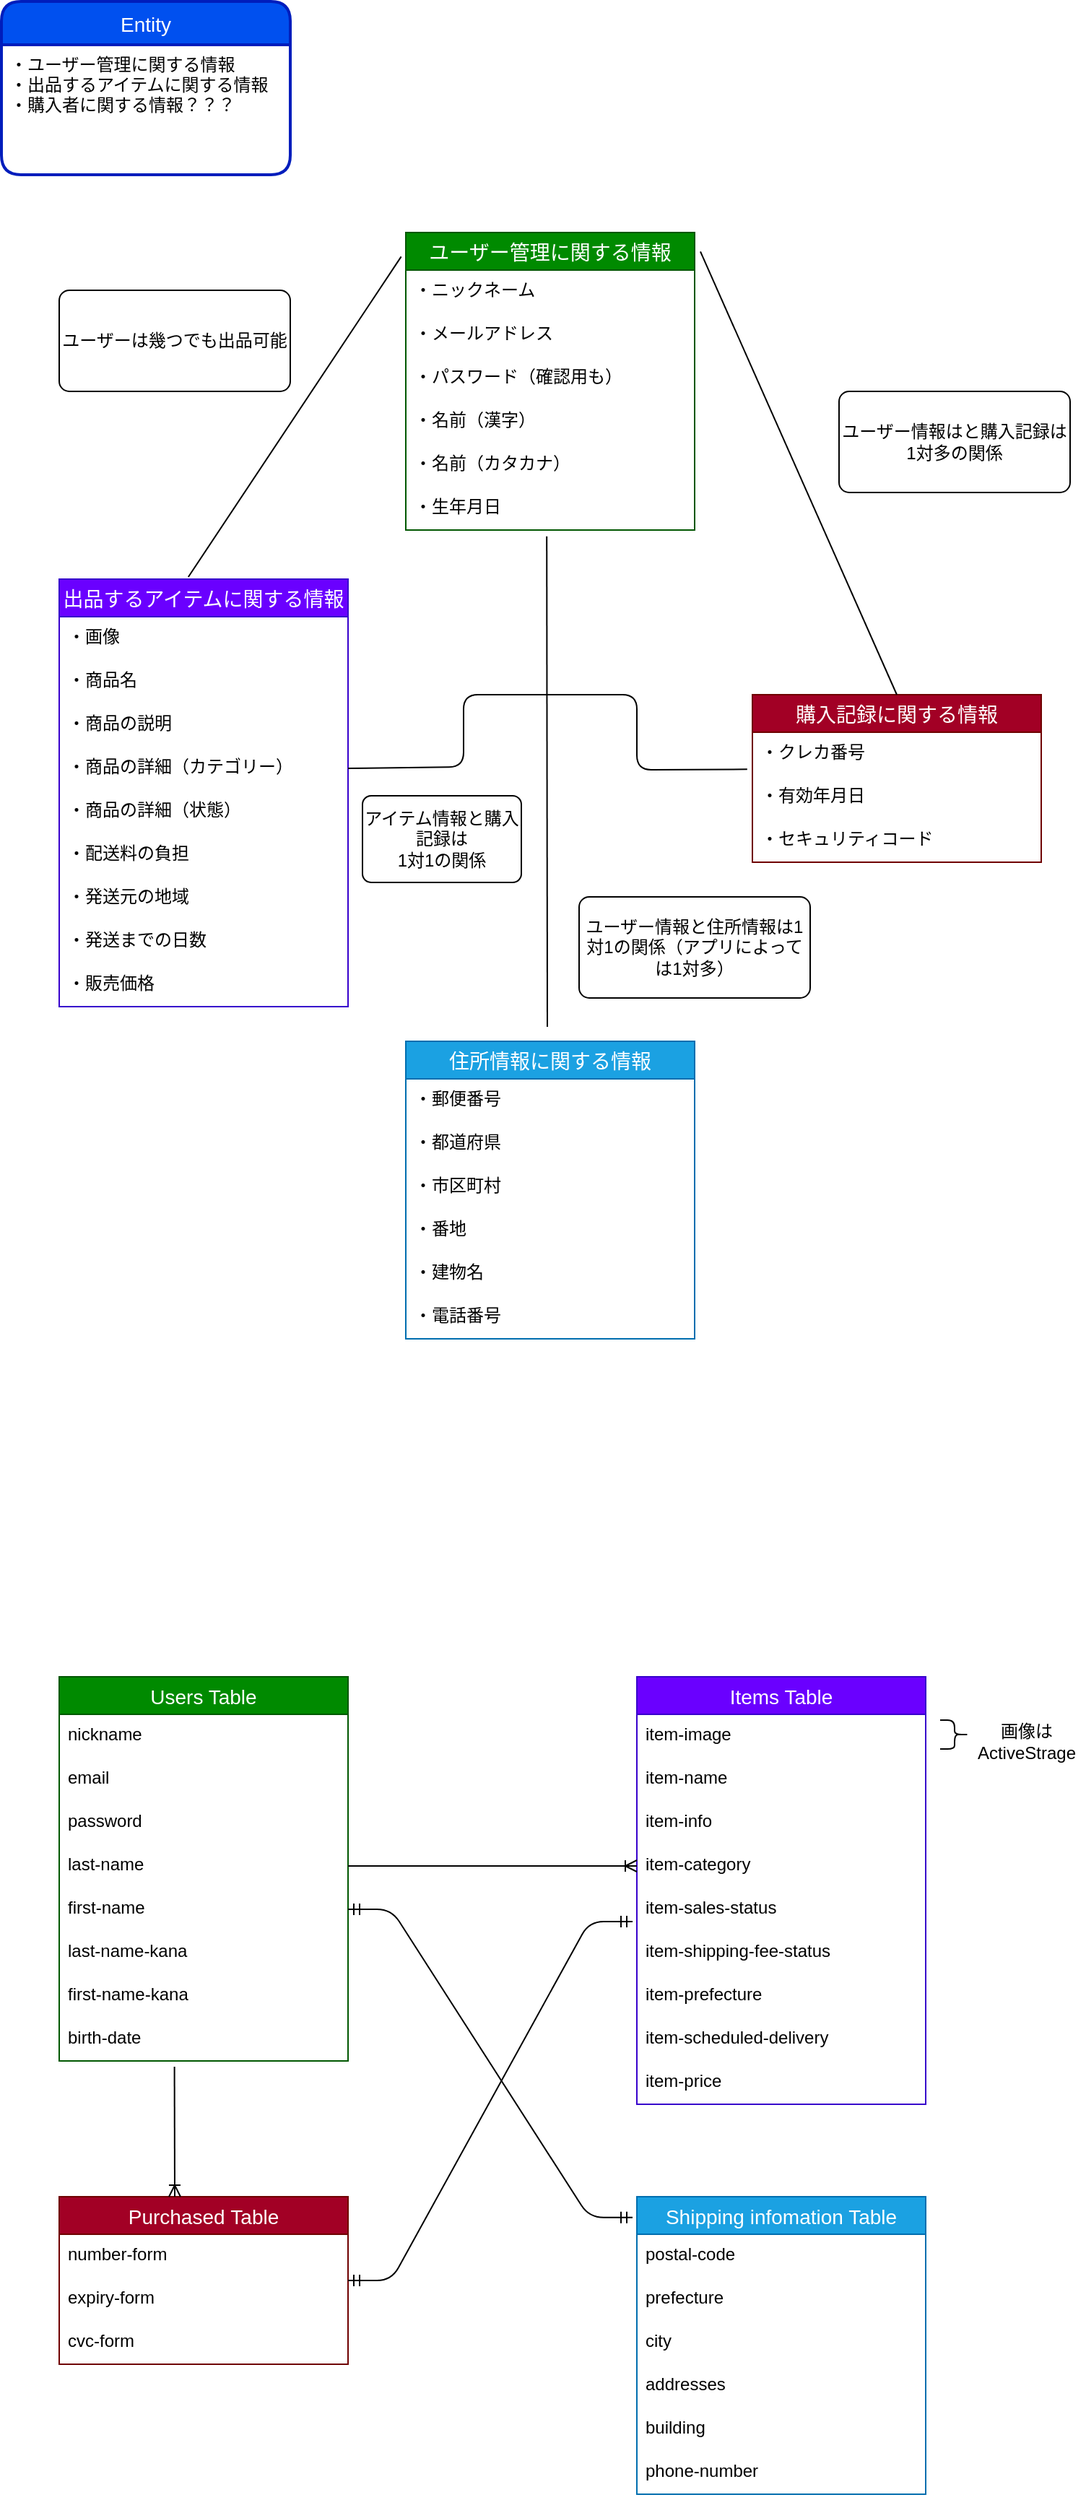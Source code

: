 <mxfile>
    <diagram id="-8MSd54DaZZSYHlFw9ma" name="ページ1">
        <mxGraphModel dx="438" dy="252" grid="1" gridSize="10" guides="1" tooltips="1" connect="1" arrows="1" fold="1" page="1" pageScale="1" pageWidth="827" pageHeight="1169" math="0" shadow="0">
            <root>
                <mxCell id="0"/>
                <mxCell id="1" parent="0"/>
                <mxCell id="2" value="Entity" style="swimlane;childLayout=stackLayout;horizontal=1;startSize=30;horizontalStack=0;rounded=1;fontSize=14;fontStyle=0;strokeWidth=2;resizeParent=0;resizeLast=1;shadow=0;dashed=0;align=center;fillColor=#0050ef;fontColor=#ffffff;strokeColor=#001DBC;" vertex="1" parent="1">
                    <mxGeometry x="40" y="40" width="200" height="120" as="geometry"/>
                </mxCell>
                <mxCell id="3" value="・ユーザー管理に関する情報&#10;・出品するアイテムに関する情報&#10;・購入者に関する情報？？？" style="align=left;strokeColor=none;fillColor=none;spacingLeft=4;fontSize=12;verticalAlign=top;resizable=0;rotatable=0;part=1;" vertex="1" parent="2">
                    <mxGeometry y="30" width="200" height="90" as="geometry"/>
                </mxCell>
                <mxCell id="18" value="ユーザー管理に関する情報" style="swimlane;fontStyle=0;childLayout=stackLayout;horizontal=1;startSize=26;horizontalStack=0;resizeParent=1;resizeParentMax=0;resizeLast=0;collapsible=1;marginBottom=0;align=center;fontSize=14;fillColor=#008a00;fontColor=#ffffff;strokeColor=#005700;" vertex="1" parent="1">
                    <mxGeometry x="320" y="200" width="200" height="206" as="geometry"/>
                </mxCell>
                <mxCell id="19" value="・ニックネーム" style="text;strokeColor=none;fillColor=none;spacingLeft=4;spacingRight=4;overflow=hidden;rotatable=0;points=[[0,0.5],[1,0.5]];portConstraint=eastwest;fontSize=12;" vertex="1" parent="18">
                    <mxGeometry y="26" width="200" height="30" as="geometry"/>
                </mxCell>
                <mxCell id="20" value="・メールアドレス" style="text;strokeColor=none;fillColor=none;spacingLeft=4;spacingRight=4;overflow=hidden;rotatable=0;points=[[0,0.5],[1,0.5]];portConstraint=eastwest;fontSize=12;" vertex="1" parent="18">
                    <mxGeometry y="56" width="200" height="30" as="geometry"/>
                </mxCell>
                <mxCell id="23" value="・パスワード（確認用も）" style="text;strokeColor=none;fillColor=none;spacingLeft=4;spacingRight=4;overflow=hidden;rotatable=0;points=[[0,0.5],[1,0.5]];portConstraint=eastwest;fontSize=12;" vertex="1" parent="18">
                    <mxGeometry y="86" width="200" height="30" as="geometry"/>
                </mxCell>
                <mxCell id="21" value="・名前（漢字）" style="text;strokeColor=none;fillColor=none;spacingLeft=4;spacingRight=4;overflow=hidden;rotatable=0;points=[[0,0.5],[1,0.5]];portConstraint=eastwest;fontSize=12;" vertex="1" parent="18">
                    <mxGeometry y="116" width="200" height="30" as="geometry"/>
                </mxCell>
                <mxCell id="24" value="・名前（カタカナ）" style="text;strokeColor=none;fillColor=none;spacingLeft=4;spacingRight=4;overflow=hidden;rotatable=0;points=[[0,0.5],[1,0.5]];portConstraint=eastwest;fontSize=12;" vertex="1" parent="18">
                    <mxGeometry y="146" width="200" height="30" as="geometry"/>
                </mxCell>
                <mxCell id="25" value="・生年月日" style="text;strokeColor=none;fillColor=none;spacingLeft=4;spacingRight=4;overflow=hidden;rotatable=0;points=[[0,0.5],[1,0.5]];portConstraint=eastwest;fontSize=12;" vertex="1" parent="18">
                    <mxGeometry y="176" width="200" height="30" as="geometry"/>
                </mxCell>
                <mxCell id="26" value="出品するアイテムに関する情報" style="swimlane;fontStyle=0;childLayout=stackLayout;horizontal=1;startSize=26;horizontalStack=0;resizeParent=1;resizeParentMax=0;resizeLast=0;collapsible=1;marginBottom=0;align=center;fontSize=14;fillColor=#6a00ff;fontColor=#ffffff;strokeColor=#3700CC;" vertex="1" parent="1">
                    <mxGeometry x="80" y="440" width="200" height="296" as="geometry"/>
                </mxCell>
                <mxCell id="27" value="・画像" style="text;strokeColor=none;fillColor=none;spacingLeft=4;spacingRight=4;overflow=hidden;rotatable=0;points=[[0,0.5],[1,0.5]];portConstraint=eastwest;fontSize=12;" vertex="1" parent="26">
                    <mxGeometry y="26" width="200" height="30" as="geometry"/>
                </mxCell>
                <mxCell id="28" value="・商品名" style="text;strokeColor=none;fillColor=none;spacingLeft=4;spacingRight=4;overflow=hidden;rotatable=0;points=[[0,0.5],[1,0.5]];portConstraint=eastwest;fontSize=12;" vertex="1" parent="26">
                    <mxGeometry y="56" width="200" height="30" as="geometry"/>
                </mxCell>
                <mxCell id="29" value="・商品の説明" style="text;strokeColor=none;fillColor=none;spacingLeft=4;spacingRight=4;overflow=hidden;rotatable=0;points=[[0,0.5],[1,0.5]];portConstraint=eastwest;fontSize=12;" vertex="1" parent="26">
                    <mxGeometry y="86" width="200" height="30" as="geometry"/>
                </mxCell>
                <mxCell id="30" value="・商品の詳細（カテゴリー）" style="text;strokeColor=none;fillColor=none;spacingLeft=4;spacingRight=4;overflow=hidden;rotatable=0;points=[[0,0.5],[1,0.5]];portConstraint=eastwest;fontSize=12;" vertex="1" parent="26">
                    <mxGeometry y="116" width="200" height="30" as="geometry"/>
                </mxCell>
                <mxCell id="31" value="・商品の詳細（状態）" style="text;strokeColor=none;fillColor=none;spacingLeft=4;spacingRight=4;overflow=hidden;rotatable=0;points=[[0,0.5],[1,0.5]];portConstraint=eastwest;fontSize=12;" vertex="1" parent="26">
                    <mxGeometry y="146" width="200" height="30" as="geometry"/>
                </mxCell>
                <mxCell id="32" value="・配送料の負担" style="text;strokeColor=none;fillColor=none;spacingLeft=4;spacingRight=4;overflow=hidden;rotatable=0;points=[[0,0.5],[1,0.5]];portConstraint=eastwest;fontSize=12;" vertex="1" parent="26">
                    <mxGeometry y="176" width="200" height="30" as="geometry"/>
                </mxCell>
                <mxCell id="33" value="・発送元の地域" style="text;strokeColor=none;fillColor=none;spacingLeft=4;spacingRight=4;overflow=hidden;rotatable=0;points=[[0,0.5],[1,0.5]];portConstraint=eastwest;fontSize=12;" vertex="1" parent="26">
                    <mxGeometry y="206" width="200" height="30" as="geometry"/>
                </mxCell>
                <mxCell id="34" value="・発送までの日数" style="text;strokeColor=none;fillColor=none;spacingLeft=4;spacingRight=4;overflow=hidden;rotatable=0;points=[[0,0.5],[1,0.5]];portConstraint=eastwest;fontSize=12;" vertex="1" parent="26">
                    <mxGeometry y="236" width="200" height="30" as="geometry"/>
                </mxCell>
                <mxCell id="35" value="・販売価格" style="text;strokeColor=none;fillColor=none;spacingLeft=4;spacingRight=4;overflow=hidden;rotatable=0;points=[[0,0.5],[1,0.5]];portConstraint=eastwest;fontSize=12;" vertex="1" parent="26">
                    <mxGeometry y="266" width="200" height="30" as="geometry"/>
                </mxCell>
                <mxCell id="36" value="購入記録に関する情報" style="swimlane;fontStyle=0;childLayout=stackLayout;horizontal=1;startSize=26;horizontalStack=0;resizeParent=1;resizeParentMax=0;resizeLast=0;collapsible=1;marginBottom=0;align=center;fontSize=14;fillColor=#a20025;fontColor=#ffffff;strokeColor=#6F0000;" vertex="1" parent="1">
                    <mxGeometry x="560" y="520" width="200" height="116" as="geometry"/>
                </mxCell>
                <mxCell id="37" value="・クレカ番号" style="text;strokeColor=none;fillColor=none;spacingLeft=4;spacingRight=4;overflow=hidden;rotatable=0;points=[[0,0.5],[1,0.5]];portConstraint=eastwest;fontSize=12;" vertex="1" parent="36">
                    <mxGeometry y="26" width="200" height="30" as="geometry"/>
                </mxCell>
                <mxCell id="38" value="・有効年月日" style="text;strokeColor=none;fillColor=none;spacingLeft=4;spacingRight=4;overflow=hidden;rotatable=0;points=[[0,0.5],[1,0.5]];portConstraint=eastwest;fontSize=12;" vertex="1" parent="36">
                    <mxGeometry y="56" width="200" height="30" as="geometry"/>
                </mxCell>
                <mxCell id="39" value="・セキュリティコード" style="text;strokeColor=none;fillColor=none;spacingLeft=4;spacingRight=4;overflow=hidden;rotatable=0;points=[[0,0.5],[1,0.5]];portConstraint=eastwest;fontSize=12;" vertex="1" parent="36">
                    <mxGeometry y="86" width="200" height="30" as="geometry"/>
                </mxCell>
                <mxCell id="46" value="" style="endArrow=none;html=1;rounded=0;entryX=-0.016;entryY=0.081;entryDx=0;entryDy=0;entryPerimeter=0;exitX=0.447;exitY=-0.005;exitDx=0;exitDy=0;exitPerimeter=0;" edge="1" parent="1" source="26" target="18">
                    <mxGeometry relative="1" as="geometry">
                        <mxPoint x="170" y="390" as="sourcePoint"/>
                        <mxPoint x="330" y="390" as="targetPoint"/>
                    </mxGeometry>
                </mxCell>
                <mxCell id="47" value="" style="endArrow=none;html=1;rounded=0;entryX=1.02;entryY=0.064;entryDx=0;entryDy=0;entryPerimeter=0;exitX=0.5;exitY=0;exitDx=0;exitDy=0;" edge="1" parent="1" source="36" target="18">
                    <mxGeometry relative="1" as="geometry">
                        <mxPoint x="179.4" y="448.52" as="sourcePoint"/>
                        <mxPoint x="326.8" y="226.686" as="targetPoint"/>
                    </mxGeometry>
                </mxCell>
                <mxCell id="49" value="ユーザーは幾つでも出品可能" style="rounded=1;arcSize=10;whiteSpace=wrap;html=1;align=center;" vertex="1" parent="1">
                    <mxGeometry x="80" y="240" width="160" height="70" as="geometry"/>
                </mxCell>
                <mxCell id="50" value="ユーザー情報と住所情報は1対1の関係（アプリによっては1対多）" style="rounded=1;arcSize=10;whiteSpace=wrap;html=1;align=center;" vertex="1" parent="1">
                    <mxGeometry x="440" y="660" width="160" height="70" as="geometry"/>
                </mxCell>
                <mxCell id="51" value="ユーザー情報はと購入記録は&lt;br&gt;1対多の関係" style="rounded=1;arcSize=10;whiteSpace=wrap;html=1;align=center;" vertex="1" parent="1">
                    <mxGeometry x="620" y="310" width="160" height="70" as="geometry"/>
                </mxCell>
                <mxCell id="174" value="Users Table" style="swimlane;fontStyle=0;childLayout=stackLayout;horizontal=1;startSize=26;horizontalStack=0;resizeParent=1;resizeParentMax=0;resizeLast=0;collapsible=1;marginBottom=0;align=center;fontSize=14;fillColor=#008a00;fontColor=#ffffff;strokeColor=#005700;" vertex="1" parent="1">
                    <mxGeometry x="80" y="1200" width="200" height="266" as="geometry"/>
                </mxCell>
                <mxCell id="175" value="nickname" style="text;strokeColor=none;fillColor=none;spacingLeft=4;spacingRight=4;overflow=hidden;rotatable=0;points=[[0,0.5],[1,0.5]];portConstraint=eastwest;fontSize=12;" vertex="1" parent="174">
                    <mxGeometry y="26" width="200" height="30" as="geometry"/>
                </mxCell>
                <mxCell id="176" value="email" style="text;strokeColor=none;fillColor=none;spacingLeft=4;spacingRight=4;overflow=hidden;rotatable=0;points=[[0,0.5],[1,0.5]];portConstraint=eastwest;fontSize=12;" vertex="1" parent="174">
                    <mxGeometry y="56" width="200" height="30" as="geometry"/>
                </mxCell>
                <mxCell id="177" value="password" style="text;strokeColor=none;fillColor=none;spacingLeft=4;spacingRight=4;overflow=hidden;rotatable=0;points=[[0,0.5],[1,0.5]];portConstraint=eastwest;fontSize=12;" vertex="1" parent="174">
                    <mxGeometry y="86" width="200" height="30" as="geometry"/>
                </mxCell>
                <mxCell id="178" value="last-name" style="text;strokeColor=none;fillColor=none;spacingLeft=4;spacingRight=4;overflow=hidden;rotatable=0;points=[[0,0.5],[1,0.5]];portConstraint=eastwest;fontSize=12;" vertex="1" parent="174">
                    <mxGeometry y="116" width="200" height="30" as="geometry"/>
                </mxCell>
                <mxCell id="181" value="first-name" style="text;strokeColor=none;fillColor=none;spacingLeft=4;spacingRight=4;overflow=hidden;rotatable=0;points=[[0,0.5],[1,0.5]];portConstraint=eastwest;fontSize=12;" vertex="1" parent="174">
                    <mxGeometry y="146" width="200" height="30" as="geometry"/>
                </mxCell>
                <mxCell id="182" value="last-name-kana" style="text;strokeColor=none;fillColor=none;spacingLeft=4;spacingRight=4;overflow=hidden;rotatable=0;points=[[0,0.5],[1,0.5]];portConstraint=eastwest;fontSize=12;" vertex="1" parent="174">
                    <mxGeometry y="176" width="200" height="30" as="geometry"/>
                </mxCell>
                <mxCell id="179" value="first-name-kana" style="text;strokeColor=none;fillColor=none;spacingLeft=4;spacingRight=4;overflow=hidden;rotatable=0;points=[[0,0.5],[1,0.5]];portConstraint=eastwest;fontSize=12;" vertex="1" parent="174">
                    <mxGeometry y="206" width="200" height="30" as="geometry"/>
                </mxCell>
                <mxCell id="180" value="birth-date" style="text;strokeColor=none;fillColor=none;spacingLeft=4;spacingRight=4;overflow=hidden;rotatable=0;points=[[0,0.5],[1,0.5]];portConstraint=eastwest;fontSize=12;" vertex="1" parent="174">
                    <mxGeometry y="236" width="200" height="30" as="geometry"/>
                </mxCell>
                <mxCell id="183" value="Items Table" style="swimlane;fontStyle=0;childLayout=stackLayout;horizontal=1;startSize=26;horizontalStack=0;resizeParent=1;resizeParentMax=0;resizeLast=0;collapsible=1;marginBottom=0;align=center;fontSize=14;fillColor=#6a00ff;fontColor=#ffffff;strokeColor=#3700CC;" vertex="1" parent="1">
                    <mxGeometry x="480" y="1200" width="200" height="296" as="geometry"/>
                </mxCell>
                <mxCell id="184" value="item-image" style="text;strokeColor=none;fillColor=none;spacingLeft=4;spacingRight=4;overflow=hidden;rotatable=0;points=[[0,0.5],[1,0.5]];portConstraint=eastwest;fontSize=12;" vertex="1" parent="183">
                    <mxGeometry y="26" width="200" height="30" as="geometry"/>
                </mxCell>
                <mxCell id="185" value="item-name" style="text;strokeColor=none;fillColor=none;spacingLeft=4;spacingRight=4;overflow=hidden;rotatable=0;points=[[0,0.5],[1,0.5]];portConstraint=eastwest;fontSize=12;" vertex="1" parent="183">
                    <mxGeometry y="56" width="200" height="30" as="geometry"/>
                </mxCell>
                <mxCell id="186" value="item-info" style="text;strokeColor=none;fillColor=none;spacingLeft=4;spacingRight=4;overflow=hidden;rotatable=0;points=[[0,0.5],[1,0.5]];portConstraint=eastwest;fontSize=12;" vertex="1" parent="183">
                    <mxGeometry y="86" width="200" height="30" as="geometry"/>
                </mxCell>
                <mxCell id="187" value="item-category" style="text;strokeColor=none;fillColor=none;spacingLeft=4;spacingRight=4;overflow=hidden;rotatable=0;points=[[0,0.5],[1,0.5]];portConstraint=eastwest;fontSize=12;" vertex="1" parent="183">
                    <mxGeometry y="116" width="200" height="30" as="geometry"/>
                </mxCell>
                <mxCell id="188" value="item-sales-status" style="text;strokeColor=none;fillColor=none;spacingLeft=4;spacingRight=4;overflow=hidden;rotatable=0;points=[[0,0.5],[1,0.5]];portConstraint=eastwest;fontSize=12;" vertex="1" parent="183">
                    <mxGeometry y="146" width="200" height="30" as="geometry"/>
                </mxCell>
                <mxCell id="189" value="item-shipping-fee-status" style="text;strokeColor=none;fillColor=none;spacingLeft=4;spacingRight=4;overflow=hidden;rotatable=0;points=[[0,0.5],[1,0.5]];portConstraint=eastwest;fontSize=12;" vertex="1" parent="183">
                    <mxGeometry y="176" width="200" height="30" as="geometry"/>
                </mxCell>
                <mxCell id="190" value="item-prefecture" style="text;strokeColor=none;fillColor=none;spacingLeft=4;spacingRight=4;overflow=hidden;rotatable=0;points=[[0,0.5],[1,0.5]];portConstraint=eastwest;fontSize=12;" vertex="1" parent="183">
                    <mxGeometry y="206" width="200" height="30" as="geometry"/>
                </mxCell>
                <mxCell id="191" value="item-scheduled-delivery" style="text;strokeColor=none;fillColor=none;spacingLeft=4;spacingRight=4;overflow=hidden;rotatable=0;points=[[0,0.5],[1,0.5]];portConstraint=eastwest;fontSize=12;" vertex="1" parent="183">
                    <mxGeometry y="236" width="200" height="30" as="geometry"/>
                </mxCell>
                <mxCell id="192" value="item-price" style="text;strokeColor=none;fillColor=none;spacingLeft=4;spacingRight=4;overflow=hidden;rotatable=0;points=[[0,0.5],[1,0.5]];portConstraint=eastwest;fontSize=12;" vertex="1" parent="183">
                    <mxGeometry y="266" width="200" height="30" as="geometry"/>
                </mxCell>
                <mxCell id="193" value="Purchased Table" style="swimlane;fontStyle=0;childLayout=stackLayout;horizontal=1;startSize=26;horizontalStack=0;resizeParent=1;resizeParentMax=0;resizeLast=0;collapsible=1;marginBottom=0;align=center;fontSize=14;fillColor=#a20025;fontColor=#ffffff;strokeColor=#6F0000;" vertex="1" parent="1">
                    <mxGeometry x="80" y="1560" width="200" height="116" as="geometry"/>
                </mxCell>
                <mxCell id="194" value="number-form" style="text;strokeColor=none;fillColor=none;spacingLeft=4;spacingRight=4;overflow=hidden;rotatable=0;points=[[0,0.5],[1,0.5]];portConstraint=eastwest;fontSize=12;" vertex="1" parent="193">
                    <mxGeometry y="26" width="200" height="30" as="geometry"/>
                </mxCell>
                <mxCell id="195" value="expiry-form" style="text;strokeColor=none;fillColor=none;spacingLeft=4;spacingRight=4;overflow=hidden;rotatable=0;points=[[0,0.5],[1,0.5]];portConstraint=eastwest;fontSize=12;" vertex="1" parent="193">
                    <mxGeometry y="56" width="200" height="30" as="geometry"/>
                </mxCell>
                <mxCell id="196" value="cvc-form" style="text;strokeColor=none;fillColor=none;spacingLeft=4;spacingRight=4;overflow=hidden;rotatable=0;points=[[0,0.5],[1,0.5]];portConstraint=eastwest;fontSize=12;" vertex="1" parent="193">
                    <mxGeometry y="86" width="200" height="30" as="geometry"/>
                </mxCell>
                <mxCell id="206" value="" style="edgeStyle=entityRelationEdgeStyle;fontSize=12;html=1;endArrow=ERoneToMany;exitX=1;exitY=0.5;exitDx=0;exitDy=0;entryX=0;entryY=0.5;entryDx=0;entryDy=0;" edge="1" parent="1" source="178" target="187">
                    <mxGeometry width="100" height="100" relative="1" as="geometry">
                        <mxPoint x="340" y="1030" as="sourcePoint"/>
                        <mxPoint x="440" y="930" as="targetPoint"/>
                    </mxGeometry>
                </mxCell>
                <mxCell id="224" value="" style="endArrow=none;html=1;rounded=0;exitX=0.488;exitY=1.144;exitDx=0;exitDy=0;exitPerimeter=0;" edge="1" parent="1" source="25">
                    <mxGeometry relative="1" as="geometry">
                        <mxPoint x="670" y="740" as="sourcePoint"/>
                        <mxPoint x="418" y="750" as="targetPoint"/>
                    </mxGeometry>
                </mxCell>
                <mxCell id="225" value="住所情報に関する情報" style="swimlane;fontStyle=0;childLayout=stackLayout;horizontal=1;startSize=26;horizontalStack=0;resizeParent=1;resizeParentMax=0;resizeLast=0;collapsible=1;marginBottom=0;align=center;fontSize=14;fillColor=#1ba1e2;fontColor=#ffffff;strokeColor=#006EAF;" vertex="1" parent="1">
                    <mxGeometry x="320" y="760" width="200" height="206" as="geometry"/>
                </mxCell>
                <mxCell id="229" value="・郵便番号" style="text;strokeColor=none;fillColor=none;spacingLeft=4;spacingRight=4;overflow=hidden;rotatable=0;points=[[0,0.5],[1,0.5]];portConstraint=eastwest;fontSize=12;" vertex="1" parent="225">
                    <mxGeometry y="26" width="200" height="30" as="geometry"/>
                </mxCell>
                <mxCell id="230" value="・都道府県" style="text;strokeColor=none;fillColor=none;spacingLeft=4;spacingRight=4;overflow=hidden;rotatable=0;points=[[0,0.5],[1,0.5]];portConstraint=eastwest;fontSize=12;" vertex="1" parent="225">
                    <mxGeometry y="56" width="200" height="30" as="geometry"/>
                </mxCell>
                <mxCell id="231" value="・市区町村" style="text;strokeColor=none;fillColor=none;spacingLeft=4;spacingRight=4;overflow=hidden;rotatable=0;points=[[0,0.5],[1,0.5]];portConstraint=eastwest;fontSize=12;" vertex="1" parent="225">
                    <mxGeometry y="86" width="200" height="30" as="geometry"/>
                </mxCell>
                <mxCell id="232" value="・番地" style="text;strokeColor=none;fillColor=none;spacingLeft=4;spacingRight=4;overflow=hidden;rotatable=0;points=[[0,0.5],[1,0.5]];portConstraint=eastwest;fontSize=12;" vertex="1" parent="225">
                    <mxGeometry y="116" width="200" height="30" as="geometry"/>
                </mxCell>
                <mxCell id="233" value="・建物名" style="text;strokeColor=none;fillColor=none;spacingLeft=4;spacingRight=4;overflow=hidden;rotatable=0;points=[[0,0.5],[1,0.5]];portConstraint=eastwest;fontSize=12;" vertex="1" parent="225">
                    <mxGeometry y="146" width="200" height="30" as="geometry"/>
                </mxCell>
                <mxCell id="234" value="・電話番号" style="text;strokeColor=none;fillColor=none;spacingLeft=4;spacingRight=4;overflow=hidden;rotatable=0;points=[[0,0.5],[1,0.5]];portConstraint=eastwest;fontSize=12;" vertex="1" parent="225">
                    <mxGeometry y="176" width="200" height="30" as="geometry"/>
                </mxCell>
                <mxCell id="237" value="" style="endArrow=none;html=1;exitX=1;exitY=0.5;exitDx=0;exitDy=0;entryX=-0.018;entryY=-0.144;entryDx=0;entryDy=0;entryPerimeter=0;" edge="1" parent="1" source="30" target="38">
                    <mxGeometry width="50" height="50" relative="1" as="geometry">
                        <mxPoint x="440" y="500" as="sourcePoint"/>
                        <mxPoint x="490" y="450" as="targetPoint"/>
                        <Array as="points">
                            <mxPoint x="360" y="570"/>
                            <mxPoint x="360" y="520"/>
                            <mxPoint x="420" y="520"/>
                            <mxPoint x="480" y="520"/>
                            <mxPoint x="480" y="572"/>
                        </Array>
                    </mxGeometry>
                </mxCell>
                <mxCell id="239" value="アイテム情報と購入記録は&lt;br&gt;1対1の関係" style="rounded=1;arcSize=10;whiteSpace=wrap;html=1;align=center;" vertex="1" parent="1">
                    <mxGeometry x="290" y="590" width="110" height="60" as="geometry"/>
                </mxCell>
                <mxCell id="240" value="" style="shape=curlyBracket;whiteSpace=wrap;html=1;rounded=1;flipH=1;labelPosition=right;verticalLabelPosition=middle;align=left;verticalAlign=middle;" vertex="1" parent="1">
                    <mxGeometry x="690" y="1230" width="20" height="20" as="geometry"/>
                </mxCell>
                <mxCell id="241" value="画像はActiveStrage" style="text;html=1;strokeColor=none;fillColor=none;align=center;verticalAlign=middle;whiteSpace=wrap;rounded=0;" vertex="1" parent="1">
                    <mxGeometry x="710" y="1230" width="80" height="30" as="geometry"/>
                </mxCell>
                <mxCell id="242" value="Shipping infomation Table" style="swimlane;fontStyle=0;childLayout=stackLayout;horizontal=1;startSize=26;horizontalStack=0;resizeParent=1;resizeParentMax=0;resizeLast=0;collapsible=1;marginBottom=0;align=center;fontSize=14;fillColor=#1ba1e2;fontColor=#ffffff;strokeColor=#006EAF;" vertex="1" parent="1">
                    <mxGeometry x="480" y="1560" width="200" height="206" as="geometry"/>
                </mxCell>
                <mxCell id="249" value="postal-code" style="text;strokeColor=none;fillColor=none;spacingLeft=4;spacingRight=4;overflow=hidden;rotatable=0;points=[[0,0.5],[1,0.5]];portConstraint=eastwest;fontSize=12;" vertex="1" parent="242">
                    <mxGeometry y="26" width="200" height="30" as="geometry"/>
                </mxCell>
                <mxCell id="250" value="prefecture" style="text;strokeColor=none;fillColor=none;spacingLeft=4;spacingRight=4;overflow=hidden;rotatable=0;points=[[0,0.5],[1,0.5]];portConstraint=eastwest;fontSize=12;" vertex="1" parent="242">
                    <mxGeometry y="56" width="200" height="30" as="geometry"/>
                </mxCell>
                <mxCell id="251" value="city" style="text;strokeColor=none;fillColor=none;spacingLeft=4;spacingRight=4;overflow=hidden;rotatable=0;points=[[0,0.5],[1,0.5]];portConstraint=eastwest;fontSize=12;" vertex="1" parent="242">
                    <mxGeometry y="86" width="200" height="30" as="geometry"/>
                </mxCell>
                <mxCell id="252" value="addresses" style="text;strokeColor=none;fillColor=none;spacingLeft=4;spacingRight=4;overflow=hidden;rotatable=0;points=[[0,0.5],[1,0.5]];portConstraint=eastwest;fontSize=12;" vertex="1" parent="242">
                    <mxGeometry y="116" width="200" height="30" as="geometry"/>
                </mxCell>
                <mxCell id="253" value="building" style="text;strokeColor=none;fillColor=none;spacingLeft=4;spacingRight=4;overflow=hidden;rotatable=0;points=[[0,0.5],[1,0.5]];portConstraint=eastwest;fontSize=12;" vertex="1" parent="242">
                    <mxGeometry y="146" width="200" height="30" as="geometry"/>
                </mxCell>
                <mxCell id="254" value="phone-number" style="text;strokeColor=none;fillColor=none;spacingLeft=4;spacingRight=4;overflow=hidden;rotatable=0;points=[[0,0.5],[1,0.5]];portConstraint=eastwest;fontSize=12;" vertex="1" parent="242">
                    <mxGeometry y="176" width="200" height="30" as="geometry"/>
                </mxCell>
                <mxCell id="255" value="" style="fontSize=12;html=1;endArrow=ERoneToMany;entryX=0.4;entryY=0;entryDx=0;entryDy=0;entryPerimeter=0;exitX=0.399;exitY=1.133;exitDx=0;exitDy=0;exitPerimeter=0;" edge="1" parent="1" source="180" target="193">
                    <mxGeometry width="100" height="100" relative="1" as="geometry">
                        <mxPoint x="160" y="1470" as="sourcePoint"/>
                        <mxPoint x="230" y="1430" as="targetPoint"/>
                    </mxGeometry>
                </mxCell>
                <mxCell id="258" value="" style="edgeStyle=entityRelationEdgeStyle;fontSize=12;html=1;endArrow=ERmandOne;startArrow=ERmandOne;entryX=-0.015;entryY=0.07;entryDx=0;entryDy=0;entryPerimeter=0;exitX=1;exitY=0.5;exitDx=0;exitDy=0;" edge="1" parent="1" source="181" target="242">
                    <mxGeometry width="100" height="100" relative="1" as="geometry">
                        <mxPoint x="280" y="1330" as="sourcePoint"/>
                        <mxPoint x="440" y="1470" as="targetPoint"/>
                    </mxGeometry>
                </mxCell>
                <mxCell id="259" value="" style="edgeStyle=entityRelationEdgeStyle;fontSize=12;html=1;endArrow=ERmandOne;startArrow=ERmandOne;entryX=-0.015;entryY=0.783;entryDx=0;entryDy=0;entryPerimeter=0;" edge="1" parent="1" source="193" target="188">
                    <mxGeometry width="100" height="100" relative="1" as="geometry">
                        <mxPoint x="290.0" y="1371" as="sourcePoint"/>
                        <mxPoint x="487" y="1584.42" as="targetPoint"/>
                    </mxGeometry>
                </mxCell>
            </root>
        </mxGraphModel>
    </diagram>
</mxfile>
